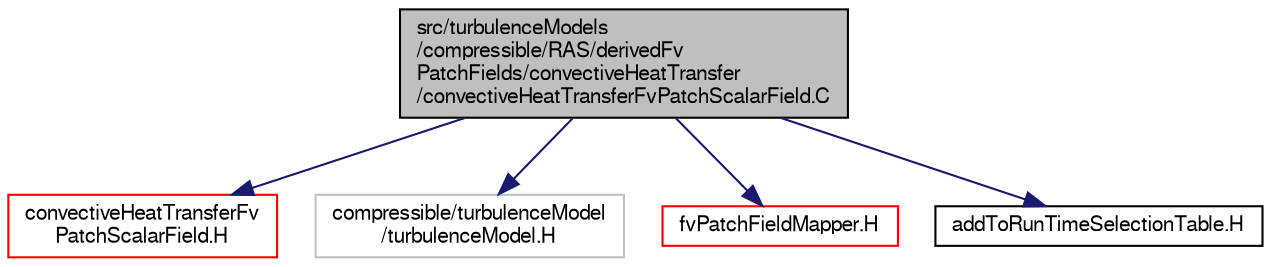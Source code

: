 digraph "src/turbulenceModels/compressible/RAS/derivedFvPatchFields/convectiveHeatTransfer/convectiveHeatTransferFvPatchScalarField.C"
{
  bgcolor="transparent";
  edge [fontname="FreeSans",fontsize="10",labelfontname="FreeSans",labelfontsize="10"];
  node [fontname="FreeSans",fontsize="10",shape=record];
  Node0 [label="src/turbulenceModels\l/compressible/RAS/derivedFv\lPatchFields/convectiveHeatTransfer\l/convectiveHeatTransferFvPatchScalarField.C",height=0.2,width=0.4,color="black", fillcolor="grey75", style="filled", fontcolor="black"];
  Node0 -> Node1 [color="midnightblue",fontsize="10",style="solid",fontname="FreeSans"];
  Node1 [label="convectiveHeatTransferFv\lPatchScalarField.H",height=0.2,width=0.4,color="red",URL="$a17135.html"];
  Node0 -> Node190 [color="midnightblue",fontsize="10",style="solid",fontname="FreeSans"];
  Node190 [label="compressible/turbulenceModel\l/turbulenceModel.H",height=0.2,width=0.4,color="grey75"];
  Node0 -> Node191 [color="midnightblue",fontsize="10",style="solid",fontname="FreeSans"];
  Node191 [label="fvPatchFieldMapper.H",height=0.2,width=0.4,color="red",URL="$a02468.html"];
  Node0 -> Node192 [color="midnightblue",fontsize="10",style="solid",fontname="FreeSans"];
  Node192 [label="addToRunTimeSelectionTable.H",height=0.2,width=0.4,color="black",URL="$a09263.html",tooltip="Macros for easy insertion into run-time selection tables. "];
}
